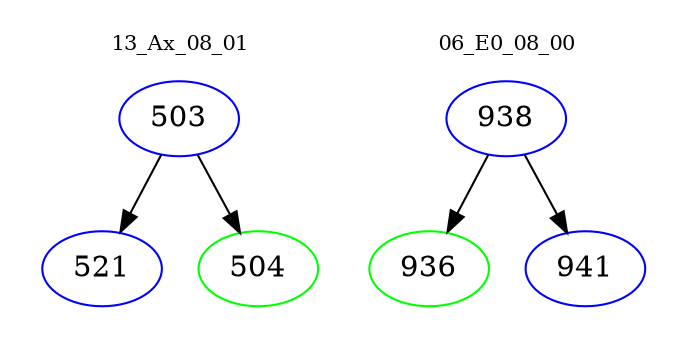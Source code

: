 digraph{
subgraph cluster_0 {
color = white
label = "13_Ax_08_01";
fontsize=10;
T0_503 [label="503", color="blue"]
T0_503 -> T0_521 [color="black"]
T0_521 [label="521", color="blue"]
T0_503 -> T0_504 [color="black"]
T0_504 [label="504", color="green"]
}
subgraph cluster_1 {
color = white
label = "06_E0_08_00";
fontsize=10;
T1_938 [label="938", color="blue"]
T1_938 -> T1_936 [color="black"]
T1_936 [label="936", color="green"]
T1_938 -> T1_941 [color="black"]
T1_941 [label="941", color="blue"]
}
}
